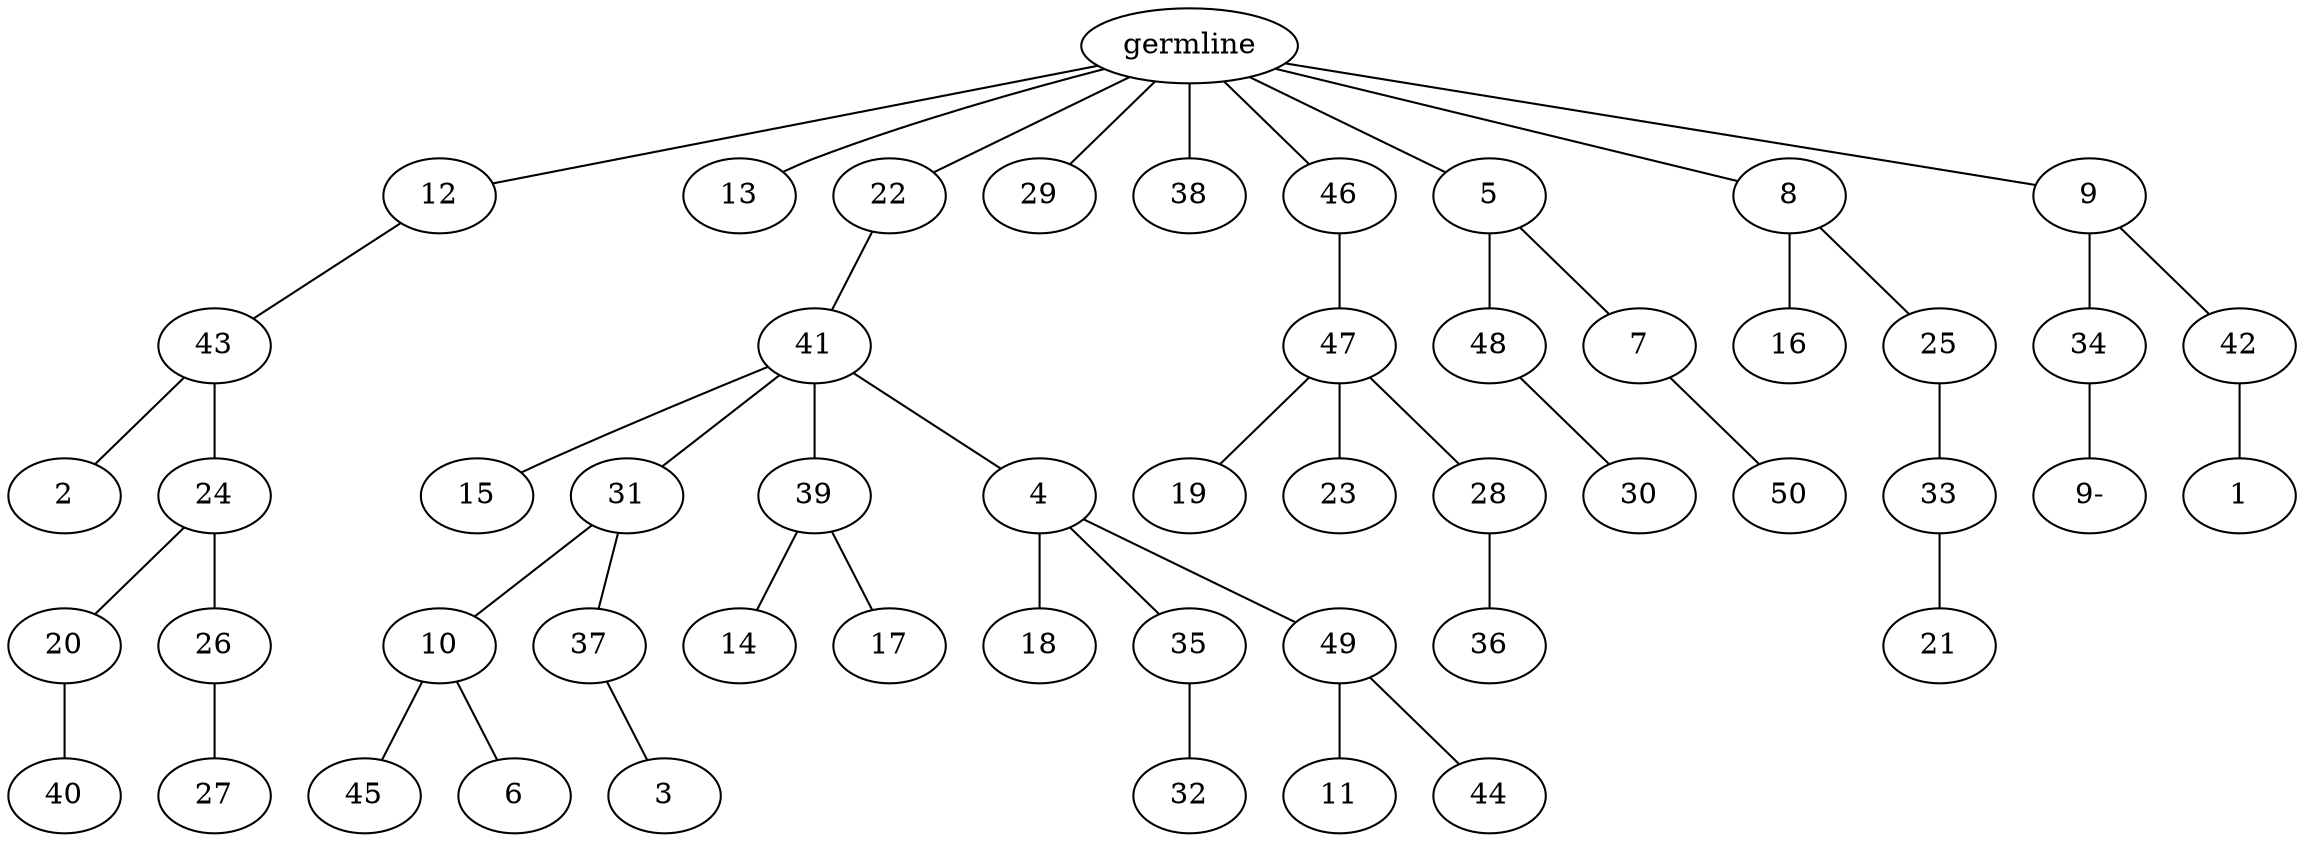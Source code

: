 graph tree {
    "140291378284624" [label="germline"];
    "140291377966720" [label="12"];
    "140291378586384" [label="43"];
    "140291378589216" [label="2"];
    "140291378589120" [label="24"];
    "140291378586528" [label="20"];
    "140291378585264" [label="40"];
    "140291378586048" [label="26"];
    "140291378585360" [label="27"];
    "140291378250944" [label="13"];
    "140291378260336" [label="22"];
    "140291378588304" [label="41"];
    "140291378587488" [label="15"];
    "140291378583296" [label="31"];
    "140291378583968" [label="10"];
    "140291378585216" [label="45"];
    "140291378582528" [label="6"];
    "140291378584256" [label="37"];
    "140291378583248" [label="3"];
    "140291378582480" [label="39"];
    "140291378584688" [label="14"];
    "140291378585408" [label="17"];
    "140291378582000" [label="4"];
    "140291378580400" [label="18"];
    "140291378579104" [label="35"];
    "140291378579152" [label="32"];
    "140291378578480" [label="49"];
    "140291378581456" [label="11"];
    "140291378580304" [label="44"];
    "140291378261440" [label="29"];
    "140291378588208" [label="38"];
    "140291378586000" [label="46"];
    "140291378582384" [label="47"];
    "140291378579728" [label="19"];
    "140291378580928" [label="23"];
    "140291378578672" [label="28"];
    "140291378561808" [label="36"];
    "140291378587200" [label="5"];
    "140291378578576" [label="48"];
    "140291378563296" [label="30"];
    "140291378578288" [label="7"];
    "140291378564016" [label="50"];
    "140291378587632" [label="8"];
    "140291378563824" [label="16"];
    "140291378563392" [label="25"];
    "140291378564448" [label="33"];
    "140291378068352" [label="21"];
    "140291378581952" [label="9"];
    "140291378562576" [label="34"];
    "140291378598528" [label="9-"];
    "140291378564592" [label="42"];
    "140291378067632" [label="1"];
    "140291378284624" -- "140291377966720";
    "140291378284624" -- "140291378250944";
    "140291378284624" -- "140291378260336";
    "140291378284624" -- "140291378261440";
    "140291378284624" -- "140291378588208";
    "140291378284624" -- "140291378586000";
    "140291378284624" -- "140291378587200";
    "140291378284624" -- "140291378587632";
    "140291378284624" -- "140291378581952";
    "140291377966720" -- "140291378586384";
    "140291378586384" -- "140291378589216";
    "140291378586384" -- "140291378589120";
    "140291378589120" -- "140291378586528";
    "140291378589120" -- "140291378586048";
    "140291378586528" -- "140291378585264";
    "140291378586048" -- "140291378585360";
    "140291378260336" -- "140291378588304";
    "140291378588304" -- "140291378587488";
    "140291378588304" -- "140291378583296";
    "140291378588304" -- "140291378582480";
    "140291378588304" -- "140291378582000";
    "140291378583296" -- "140291378583968";
    "140291378583296" -- "140291378584256";
    "140291378583968" -- "140291378585216";
    "140291378583968" -- "140291378582528";
    "140291378584256" -- "140291378583248";
    "140291378582480" -- "140291378584688";
    "140291378582480" -- "140291378585408";
    "140291378582000" -- "140291378580400";
    "140291378582000" -- "140291378579104";
    "140291378582000" -- "140291378578480";
    "140291378579104" -- "140291378579152";
    "140291378578480" -- "140291378581456";
    "140291378578480" -- "140291378580304";
    "140291378586000" -- "140291378582384";
    "140291378582384" -- "140291378579728";
    "140291378582384" -- "140291378580928";
    "140291378582384" -- "140291378578672";
    "140291378578672" -- "140291378561808";
    "140291378587200" -- "140291378578576";
    "140291378587200" -- "140291378578288";
    "140291378578576" -- "140291378563296";
    "140291378578288" -- "140291378564016";
    "140291378587632" -- "140291378563824";
    "140291378587632" -- "140291378563392";
    "140291378563392" -- "140291378564448";
    "140291378564448" -- "140291378068352";
    "140291378581952" -- "140291378562576";
    "140291378581952" -- "140291378564592";
    "140291378562576" -- "140291378598528";
    "140291378564592" -- "140291378067632";
}
